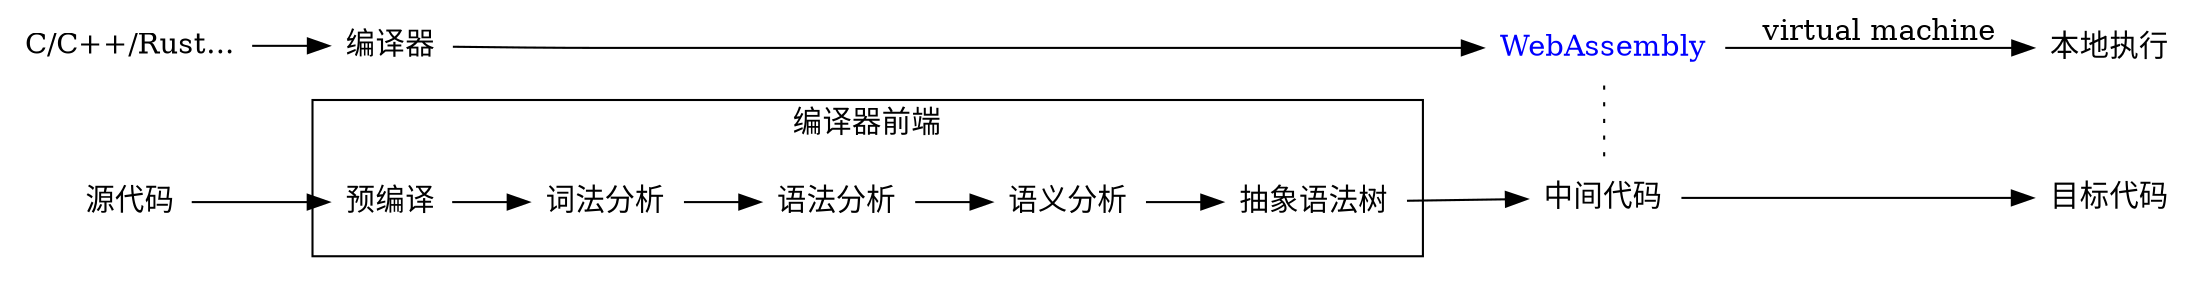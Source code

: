 
digraph Architecture {
  rankdir=LR;

  node[shape=plaintext];

  source_code[label="源代码"];

  subgraph cluster_frontend {
    label="编译器前端";
    precompile[label="预编译"];
    lexical_analysis[label="词法分析"];
    grammar_analysis[label="语法分析"];
    segmantic_analysis[label="语义分析"];
    ast[label="抽象语法树"];
    
    source_code -> 
    precompile -> 
    lexical_analysis ->
    grammar_analysis -> 
    segmantic_analysis -> 
    ast;
  }

  intermediate[label="中间代码"];
  target[label="目标代码"];
  ast -> intermediate -> target;

  webassembly[label="WebAssembly"; fontcolor=blue];

  subgraph wasm {
    wasm_source_code[label="C/C++/Rust..."];
    native[label="本地执行"];
  
    wasm_compiler[label="编译器"];

    wasm_source_code -> wasm_compiler -> webassembly;
    webassembly -> native[label="virtual machine"];
  }

  webassembly -> intermediate[dir=none, style=dotted];

  { rank = same; webassembly; intermediate };
  { rank = same; wasm_source_code; source_code };
}